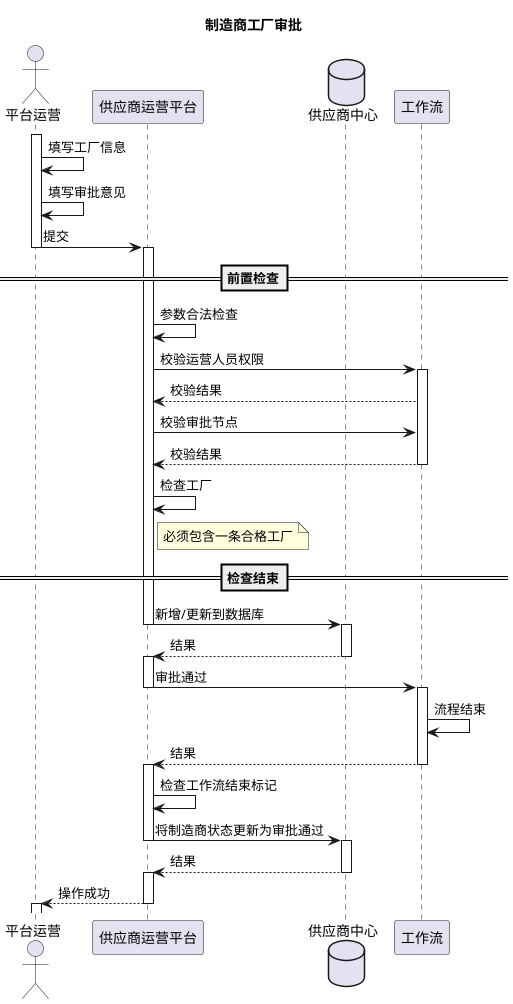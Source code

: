 @startuml

title 制造商工厂审批

actor "平台运营" as User
participant "供应商运营平台" as EEOP
database "供应商中心" as VendorCenter
participant "工作流" as Workflow

activate User
User -> User: 填写工厂信息
User -> User: 填写审批意见
User -> EEOP: 提交
deactivate User

==前置检查==

activate EEOP
EEOP -> EEOP: 参数合法检查
EEOP -> Workflow: 校验运营人员权限

activate Workflow
Workflow --> EEOP: 校验结果

EEOP -> Workflow: 校验审批节点

Workflow --> EEOP: 校验结果
deactivate Workflow

EEOP -> EEOP: 检查工厂
note right of EEOP: 必须包含一条合格工厂
==检查结束==
EEOP -> VendorCenter: 新增/更新到数据库
deactivate EEOP

activate VendorCenter
VendorCenter --> EEOP: 结果
deactivate VendorCenter

activate EEOP
EEOP -> Workflow: 审批通过
deactivate EEOP

activate Workflow
Workflow -> Workflow: 流程结束
Workflow --> EEOP: 结果
deactivate Workflow

activate EEOP
EEOP -> EEOP: 检查工作流结束标记
EEOP -> VendorCenter: 将制造商状态更新为审批通过
deactivate EEOP

activate VendorCenter
VendorCenter --> EEOP: 结果
deactivate VendorCenter

activate EEOP
EEOP --> User: 操作成功
deactivate EEOP

activate User
@enduml
